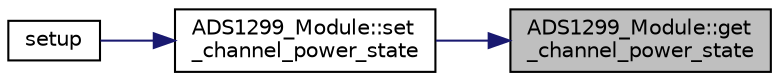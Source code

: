 digraph "ADS1299_Module::get_channel_power_state"
{
 // LATEX_PDF_SIZE
  edge [fontname="Helvetica",fontsize="10",labelfontname="Helvetica",labelfontsize="10"];
  node [fontname="Helvetica",fontsize="10",shape=record];
  rankdir="RL";
  Node1 [label="ADS1299_Module::get\l_channel_power_state",height=0.2,width=0.4,color="black", fillcolor="grey75", style="filled", fontcolor="black",tooltip="Gets the power state of the requested channel."];
  Node1 -> Node2 [dir="back",color="midnightblue",fontsize="10",style="solid",fontname="Helvetica"];
  Node2 [label="ADS1299_Module::set\l_channel_power_state",height=0.2,width=0.4,color="black", fillcolor="white", style="filled",URL="$class_a_d_s1299___module.html#a9b77a547a581b2489076fab99fa9a0cf",tooltip="Sets the power state of the requested channel."];
  Node2 -> Node3 [dir="back",color="midnightblue",fontsize="10",style="solid",fontname="Helvetica"];
  Node3 [label="setup",height=0.2,width=0.4,color="black", fillcolor="white", style="filled",URL="$_sparker___d_a_q_8ino.html#a4fc01d736fe50cf5b977f755b675f11d",tooltip="Sets up the ADS1299 and required interfaces."];
}
